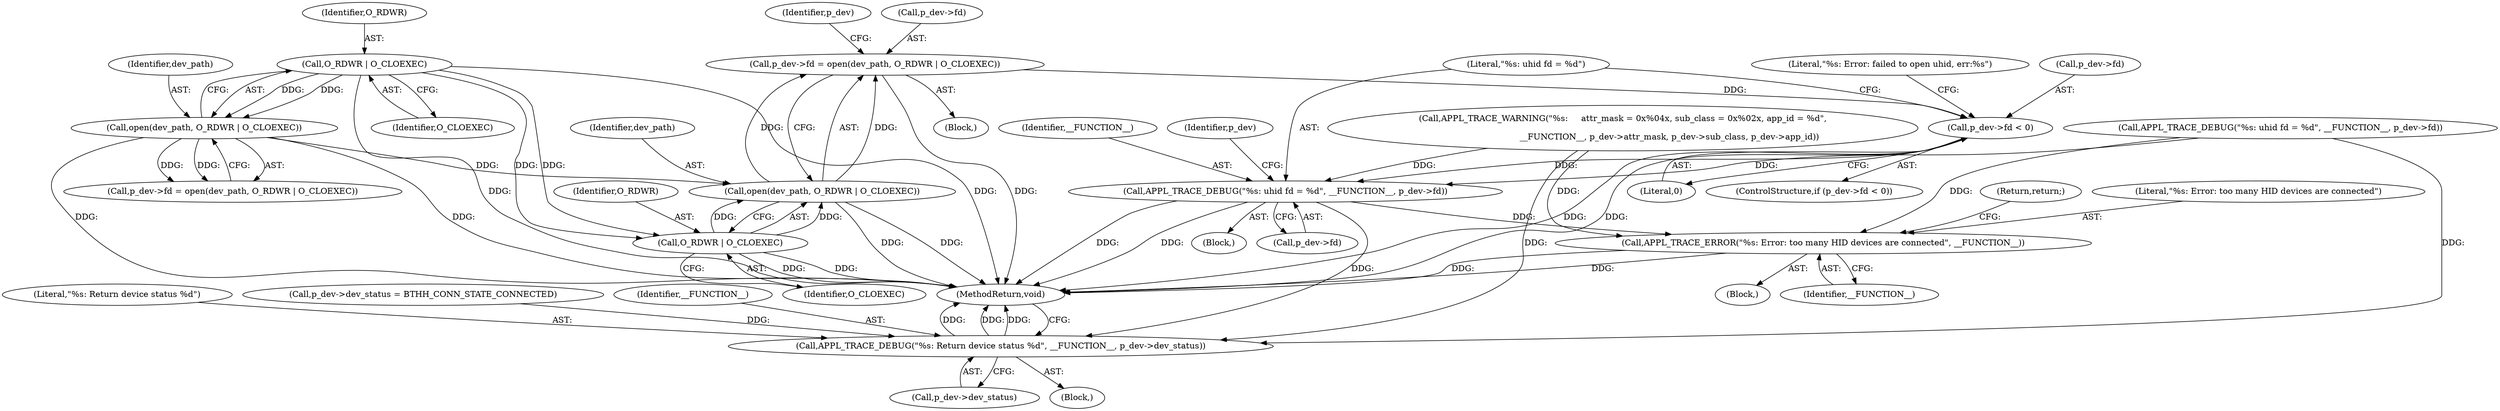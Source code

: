 digraph "1_Android_472271b153c5dc53c28beac55480a8d8434b2d5c_7@pointer" {
"1000333" [label="(Call,p_dev->fd < 0)"];
"1000323" [label="(Call,p_dev->fd = open(dev_path, O_RDWR | O_CLOEXEC))"];
"1000327" [label="(Call,open(dev_path, O_RDWR | O_CLOEXEC))"];
"1000219" [label="(Call,open(dev_path, O_RDWR | O_CLOEXEC))"];
"1000221" [label="(Call,O_RDWR | O_CLOEXEC)"];
"1000329" [label="(Call,O_RDWR | O_CLOEXEC)"];
"1000347" [label="(Call,APPL_TRACE_DEBUG(\"%s: uhid fd = %d\", __FUNCTION__, p_dev->fd))"];
"1000371" [label="(Call,APPL_TRACE_ERROR(\"%s: Error: too many HID devices are connected\", __FUNCTION__))"];
"1000380" [label="(Call,APPL_TRACE_DEBUG(\"%s: Return device status %d\", __FUNCTION__, p_dev->dev_status))"];
"1000330" [label="(Identifier,O_RDWR)"];
"1000348" [label="(Literal,\"%s: uhid fd = %d\")"];
"1000285" [label="(Block,)"];
"1000372" [label="(Literal,\"%s: Error: too many HID devices are connected\")"];
"1000329" [label="(Call,O_RDWR | O_CLOEXEC)"];
"1000220" [label="(Identifier,dev_path)"];
"1000324" [label="(Call,p_dev->fd)"];
"1000383" [label="(Call,p_dev->dev_status)"];
"1000380" [label="(Call,APPL_TRACE_DEBUG(\"%s: Return device status %d\", __FUNCTION__, p_dev->dev_status))"];
"1000386" [label="(MethodReturn,void)"];
"1000333" [label="(Call,p_dev->fd < 0)"];
"1000381" [label="(Literal,\"%s: Return device status %d\")"];
"1000337" [label="(Literal,0)"];
"1000335" [label="(Identifier,p_dev)"];
"1000105" [label="(Block,)"];
"1000219" [label="(Call,open(dev_path, O_RDWR | O_CLOEXEC))"];
"1000327" [label="(Call,open(dev_path, O_RDWR | O_CLOEXEC))"];
"1000374" [label="(Return,return;)"];
"1000328" [label="(Identifier,dev_path)"];
"1000375" [label="(Call,p_dev->dev_status = BTHH_CONN_STATE_CONNECTED)"];
"1000370" [label="(Block,)"];
"1000382" [label="(Identifier,__FUNCTION__)"];
"1000332" [label="(ControlStructure,if (p_dev->fd < 0))"];
"1000221" [label="(Call,O_RDWR | O_CLOEXEC)"];
"1000323" [label="(Call,p_dev->fd = open(dev_path, O_RDWR | O_CLOEXEC))"];
"1000373" [label="(Identifier,__FUNCTION__)"];
"1000215" [label="(Call,p_dev->fd = open(dev_path, O_RDWR | O_CLOEXEC))"];
"1000346" [label="(Block,)"];
"1000331" [label="(Identifier,O_CLOEXEC)"];
"1000196" [label="(Call,APPL_TRACE_WARNING(\"%s:     attr_mask = 0x%04x, sub_class = 0x%02x, app_id = %d\",\n\n                                   __FUNCTION__, p_dev->attr_mask, p_dev->sub_class, p_dev->app_id))"];
"1000371" [label="(Call,APPL_TRACE_ERROR(\"%s: Error: too many HID devices are connected\", __FUNCTION__))"];
"1000349" [label="(Identifier,__FUNCTION__)"];
"1000238" [label="(Call,APPL_TRACE_DEBUG(\"%s: uhid fd = %d\", __FUNCTION__, p_dev->fd))"];
"1000350" [label="(Call,p_dev->fd)"];
"1000223" [label="(Identifier,O_CLOEXEC)"];
"1000340" [label="(Literal,\"%s: Error: failed to open uhid, err:%s\")"];
"1000334" [label="(Call,p_dev->fd)"];
"1000355" [label="(Identifier,p_dev)"];
"1000222" [label="(Identifier,O_RDWR)"];
"1000347" [label="(Call,APPL_TRACE_DEBUG(\"%s: uhid fd = %d\", __FUNCTION__, p_dev->fd))"];
"1000333" -> "1000332"  [label="AST: "];
"1000333" -> "1000337"  [label="CFG: "];
"1000334" -> "1000333"  [label="AST: "];
"1000337" -> "1000333"  [label="AST: "];
"1000340" -> "1000333"  [label="CFG: "];
"1000348" -> "1000333"  [label="CFG: "];
"1000333" -> "1000386"  [label="DDG: "];
"1000333" -> "1000386"  [label="DDG: "];
"1000323" -> "1000333"  [label="DDG: "];
"1000333" -> "1000347"  [label="DDG: "];
"1000323" -> "1000285"  [label="AST: "];
"1000323" -> "1000327"  [label="CFG: "];
"1000324" -> "1000323"  [label="AST: "];
"1000327" -> "1000323"  [label="AST: "];
"1000335" -> "1000323"  [label="CFG: "];
"1000323" -> "1000386"  [label="DDG: "];
"1000327" -> "1000323"  [label="DDG: "];
"1000327" -> "1000323"  [label="DDG: "];
"1000327" -> "1000329"  [label="CFG: "];
"1000328" -> "1000327"  [label="AST: "];
"1000329" -> "1000327"  [label="AST: "];
"1000327" -> "1000386"  [label="DDG: "];
"1000327" -> "1000386"  [label="DDG: "];
"1000219" -> "1000327"  [label="DDG: "];
"1000329" -> "1000327"  [label="DDG: "];
"1000329" -> "1000327"  [label="DDG: "];
"1000219" -> "1000215"  [label="AST: "];
"1000219" -> "1000221"  [label="CFG: "];
"1000220" -> "1000219"  [label="AST: "];
"1000221" -> "1000219"  [label="AST: "];
"1000215" -> "1000219"  [label="CFG: "];
"1000219" -> "1000386"  [label="DDG: "];
"1000219" -> "1000386"  [label="DDG: "];
"1000219" -> "1000215"  [label="DDG: "];
"1000219" -> "1000215"  [label="DDG: "];
"1000221" -> "1000219"  [label="DDG: "];
"1000221" -> "1000219"  [label="DDG: "];
"1000221" -> "1000223"  [label="CFG: "];
"1000222" -> "1000221"  [label="AST: "];
"1000223" -> "1000221"  [label="AST: "];
"1000221" -> "1000386"  [label="DDG: "];
"1000221" -> "1000386"  [label="DDG: "];
"1000221" -> "1000329"  [label="DDG: "];
"1000221" -> "1000329"  [label="DDG: "];
"1000329" -> "1000331"  [label="CFG: "];
"1000330" -> "1000329"  [label="AST: "];
"1000331" -> "1000329"  [label="AST: "];
"1000329" -> "1000386"  [label="DDG: "];
"1000329" -> "1000386"  [label="DDG: "];
"1000347" -> "1000346"  [label="AST: "];
"1000347" -> "1000350"  [label="CFG: "];
"1000348" -> "1000347"  [label="AST: "];
"1000349" -> "1000347"  [label="AST: "];
"1000350" -> "1000347"  [label="AST: "];
"1000355" -> "1000347"  [label="CFG: "];
"1000347" -> "1000386"  [label="DDG: "];
"1000347" -> "1000386"  [label="DDG: "];
"1000238" -> "1000347"  [label="DDG: "];
"1000196" -> "1000347"  [label="DDG: "];
"1000347" -> "1000371"  [label="DDG: "];
"1000347" -> "1000380"  [label="DDG: "];
"1000371" -> "1000370"  [label="AST: "];
"1000371" -> "1000373"  [label="CFG: "];
"1000372" -> "1000371"  [label="AST: "];
"1000373" -> "1000371"  [label="AST: "];
"1000374" -> "1000371"  [label="CFG: "];
"1000371" -> "1000386"  [label="DDG: "];
"1000371" -> "1000386"  [label="DDG: "];
"1000238" -> "1000371"  [label="DDG: "];
"1000196" -> "1000371"  [label="DDG: "];
"1000380" -> "1000105"  [label="AST: "];
"1000380" -> "1000383"  [label="CFG: "];
"1000381" -> "1000380"  [label="AST: "];
"1000382" -> "1000380"  [label="AST: "];
"1000383" -> "1000380"  [label="AST: "];
"1000386" -> "1000380"  [label="CFG: "];
"1000380" -> "1000386"  [label="DDG: "];
"1000380" -> "1000386"  [label="DDG: "];
"1000380" -> "1000386"  [label="DDG: "];
"1000238" -> "1000380"  [label="DDG: "];
"1000196" -> "1000380"  [label="DDG: "];
"1000375" -> "1000380"  [label="DDG: "];
}

